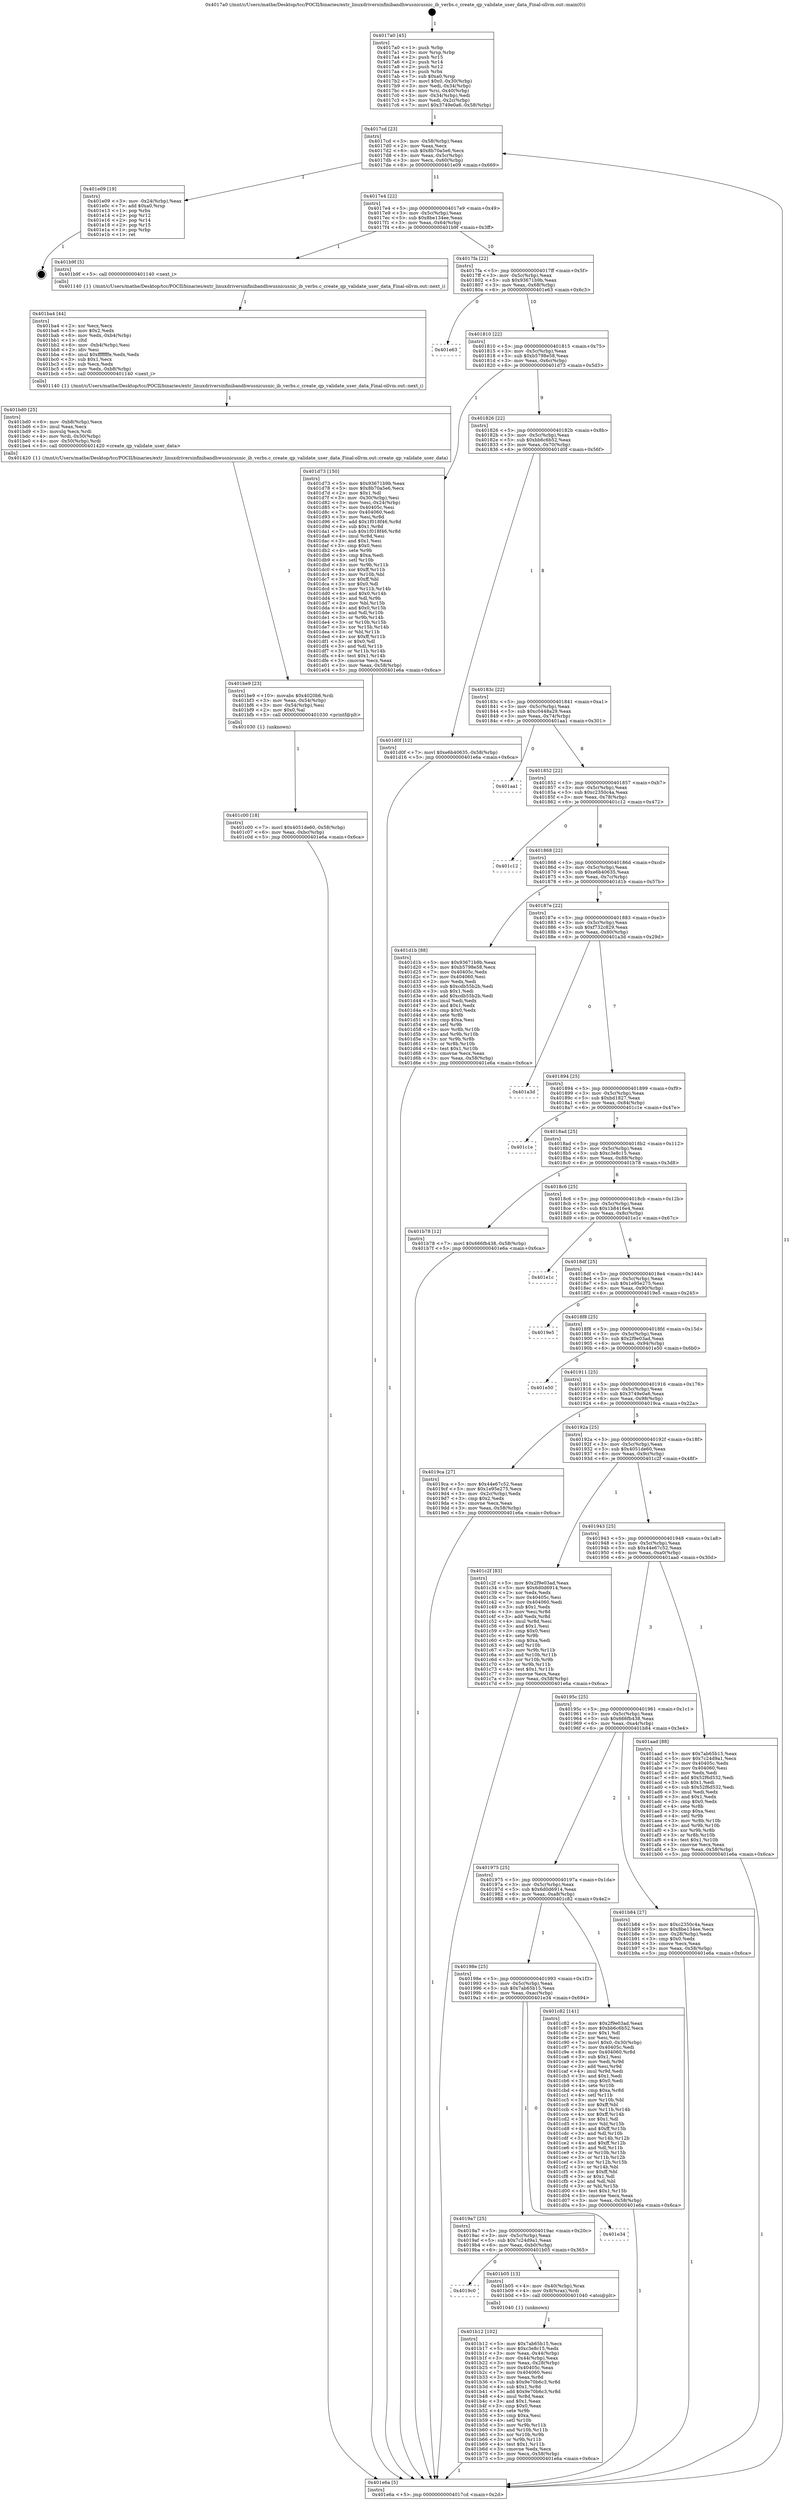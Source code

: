 digraph "0x4017a0" {
  label = "0x4017a0 (/mnt/c/Users/mathe/Desktop/tcc/POCII/binaries/extr_linuxdriversinfinibandhwusnicusnic_ib_verbs.c_create_qp_validate_user_data_Final-ollvm.out::main(0))"
  labelloc = "t"
  node[shape=record]

  Entry [label="",width=0.3,height=0.3,shape=circle,fillcolor=black,style=filled]
  "0x4017cd" [label="{
     0x4017cd [23]\l
     | [instrs]\l
     &nbsp;&nbsp;0x4017cd \<+3\>: mov -0x58(%rbp),%eax\l
     &nbsp;&nbsp;0x4017d0 \<+2\>: mov %eax,%ecx\l
     &nbsp;&nbsp;0x4017d2 \<+6\>: sub $0x8b70a5e6,%ecx\l
     &nbsp;&nbsp;0x4017d8 \<+3\>: mov %eax,-0x5c(%rbp)\l
     &nbsp;&nbsp;0x4017db \<+3\>: mov %ecx,-0x60(%rbp)\l
     &nbsp;&nbsp;0x4017de \<+6\>: je 0000000000401e09 \<main+0x669\>\l
  }"]
  "0x401e09" [label="{
     0x401e09 [19]\l
     | [instrs]\l
     &nbsp;&nbsp;0x401e09 \<+3\>: mov -0x24(%rbp),%eax\l
     &nbsp;&nbsp;0x401e0c \<+7\>: add $0xa0,%rsp\l
     &nbsp;&nbsp;0x401e13 \<+1\>: pop %rbx\l
     &nbsp;&nbsp;0x401e14 \<+2\>: pop %r12\l
     &nbsp;&nbsp;0x401e16 \<+2\>: pop %r14\l
     &nbsp;&nbsp;0x401e18 \<+2\>: pop %r15\l
     &nbsp;&nbsp;0x401e1a \<+1\>: pop %rbp\l
     &nbsp;&nbsp;0x401e1b \<+1\>: ret\l
  }"]
  "0x4017e4" [label="{
     0x4017e4 [22]\l
     | [instrs]\l
     &nbsp;&nbsp;0x4017e4 \<+5\>: jmp 00000000004017e9 \<main+0x49\>\l
     &nbsp;&nbsp;0x4017e9 \<+3\>: mov -0x5c(%rbp),%eax\l
     &nbsp;&nbsp;0x4017ec \<+5\>: sub $0x8be134ee,%eax\l
     &nbsp;&nbsp;0x4017f1 \<+3\>: mov %eax,-0x64(%rbp)\l
     &nbsp;&nbsp;0x4017f4 \<+6\>: je 0000000000401b9f \<main+0x3ff\>\l
  }"]
  Exit [label="",width=0.3,height=0.3,shape=circle,fillcolor=black,style=filled,peripheries=2]
  "0x401b9f" [label="{
     0x401b9f [5]\l
     | [instrs]\l
     &nbsp;&nbsp;0x401b9f \<+5\>: call 0000000000401140 \<next_i\>\l
     | [calls]\l
     &nbsp;&nbsp;0x401140 \{1\} (/mnt/c/Users/mathe/Desktop/tcc/POCII/binaries/extr_linuxdriversinfinibandhwusnicusnic_ib_verbs.c_create_qp_validate_user_data_Final-ollvm.out::next_i)\l
  }"]
  "0x4017fa" [label="{
     0x4017fa [22]\l
     | [instrs]\l
     &nbsp;&nbsp;0x4017fa \<+5\>: jmp 00000000004017ff \<main+0x5f\>\l
     &nbsp;&nbsp;0x4017ff \<+3\>: mov -0x5c(%rbp),%eax\l
     &nbsp;&nbsp;0x401802 \<+5\>: sub $0x93671b9b,%eax\l
     &nbsp;&nbsp;0x401807 \<+3\>: mov %eax,-0x68(%rbp)\l
     &nbsp;&nbsp;0x40180a \<+6\>: je 0000000000401e63 \<main+0x6c3\>\l
  }"]
  "0x401c00" [label="{
     0x401c00 [18]\l
     | [instrs]\l
     &nbsp;&nbsp;0x401c00 \<+7\>: movl $0x4051de60,-0x58(%rbp)\l
     &nbsp;&nbsp;0x401c07 \<+6\>: mov %eax,-0xbc(%rbp)\l
     &nbsp;&nbsp;0x401c0d \<+5\>: jmp 0000000000401e6a \<main+0x6ca\>\l
  }"]
  "0x401e63" [label="{
     0x401e63\l
  }", style=dashed]
  "0x401810" [label="{
     0x401810 [22]\l
     | [instrs]\l
     &nbsp;&nbsp;0x401810 \<+5\>: jmp 0000000000401815 \<main+0x75\>\l
     &nbsp;&nbsp;0x401815 \<+3\>: mov -0x5c(%rbp),%eax\l
     &nbsp;&nbsp;0x401818 \<+5\>: sub $0xb5798e58,%eax\l
     &nbsp;&nbsp;0x40181d \<+3\>: mov %eax,-0x6c(%rbp)\l
     &nbsp;&nbsp;0x401820 \<+6\>: je 0000000000401d73 \<main+0x5d3\>\l
  }"]
  "0x401be9" [label="{
     0x401be9 [23]\l
     | [instrs]\l
     &nbsp;&nbsp;0x401be9 \<+10\>: movabs $0x4020b6,%rdi\l
     &nbsp;&nbsp;0x401bf3 \<+3\>: mov %eax,-0x54(%rbp)\l
     &nbsp;&nbsp;0x401bf6 \<+3\>: mov -0x54(%rbp),%esi\l
     &nbsp;&nbsp;0x401bf9 \<+2\>: mov $0x0,%al\l
     &nbsp;&nbsp;0x401bfb \<+5\>: call 0000000000401030 \<printf@plt\>\l
     | [calls]\l
     &nbsp;&nbsp;0x401030 \{1\} (unknown)\l
  }"]
  "0x401d73" [label="{
     0x401d73 [150]\l
     | [instrs]\l
     &nbsp;&nbsp;0x401d73 \<+5\>: mov $0x93671b9b,%eax\l
     &nbsp;&nbsp;0x401d78 \<+5\>: mov $0x8b70a5e6,%ecx\l
     &nbsp;&nbsp;0x401d7d \<+2\>: mov $0x1,%dl\l
     &nbsp;&nbsp;0x401d7f \<+3\>: mov -0x30(%rbp),%esi\l
     &nbsp;&nbsp;0x401d82 \<+3\>: mov %esi,-0x24(%rbp)\l
     &nbsp;&nbsp;0x401d85 \<+7\>: mov 0x40405c,%esi\l
     &nbsp;&nbsp;0x401d8c \<+7\>: mov 0x404060,%edi\l
     &nbsp;&nbsp;0x401d93 \<+3\>: mov %esi,%r8d\l
     &nbsp;&nbsp;0x401d96 \<+7\>: add $0x1f018f46,%r8d\l
     &nbsp;&nbsp;0x401d9d \<+4\>: sub $0x1,%r8d\l
     &nbsp;&nbsp;0x401da1 \<+7\>: sub $0x1f018f46,%r8d\l
     &nbsp;&nbsp;0x401da8 \<+4\>: imul %r8d,%esi\l
     &nbsp;&nbsp;0x401dac \<+3\>: and $0x1,%esi\l
     &nbsp;&nbsp;0x401daf \<+3\>: cmp $0x0,%esi\l
     &nbsp;&nbsp;0x401db2 \<+4\>: sete %r9b\l
     &nbsp;&nbsp;0x401db6 \<+3\>: cmp $0xa,%edi\l
     &nbsp;&nbsp;0x401db9 \<+4\>: setl %r10b\l
     &nbsp;&nbsp;0x401dbd \<+3\>: mov %r9b,%r11b\l
     &nbsp;&nbsp;0x401dc0 \<+4\>: xor $0xff,%r11b\l
     &nbsp;&nbsp;0x401dc4 \<+3\>: mov %r10b,%bl\l
     &nbsp;&nbsp;0x401dc7 \<+3\>: xor $0xff,%bl\l
     &nbsp;&nbsp;0x401dca \<+3\>: xor $0x0,%dl\l
     &nbsp;&nbsp;0x401dcd \<+3\>: mov %r11b,%r14b\l
     &nbsp;&nbsp;0x401dd0 \<+4\>: and $0x0,%r14b\l
     &nbsp;&nbsp;0x401dd4 \<+3\>: and %dl,%r9b\l
     &nbsp;&nbsp;0x401dd7 \<+3\>: mov %bl,%r15b\l
     &nbsp;&nbsp;0x401dda \<+4\>: and $0x0,%r15b\l
     &nbsp;&nbsp;0x401dde \<+3\>: and %dl,%r10b\l
     &nbsp;&nbsp;0x401de1 \<+3\>: or %r9b,%r14b\l
     &nbsp;&nbsp;0x401de4 \<+3\>: or %r10b,%r15b\l
     &nbsp;&nbsp;0x401de7 \<+3\>: xor %r15b,%r14b\l
     &nbsp;&nbsp;0x401dea \<+3\>: or %bl,%r11b\l
     &nbsp;&nbsp;0x401ded \<+4\>: xor $0xff,%r11b\l
     &nbsp;&nbsp;0x401df1 \<+3\>: or $0x0,%dl\l
     &nbsp;&nbsp;0x401df4 \<+3\>: and %dl,%r11b\l
     &nbsp;&nbsp;0x401df7 \<+3\>: or %r11b,%r14b\l
     &nbsp;&nbsp;0x401dfa \<+4\>: test $0x1,%r14b\l
     &nbsp;&nbsp;0x401dfe \<+3\>: cmovne %ecx,%eax\l
     &nbsp;&nbsp;0x401e01 \<+3\>: mov %eax,-0x58(%rbp)\l
     &nbsp;&nbsp;0x401e04 \<+5\>: jmp 0000000000401e6a \<main+0x6ca\>\l
  }"]
  "0x401826" [label="{
     0x401826 [22]\l
     | [instrs]\l
     &nbsp;&nbsp;0x401826 \<+5\>: jmp 000000000040182b \<main+0x8b\>\l
     &nbsp;&nbsp;0x40182b \<+3\>: mov -0x5c(%rbp),%eax\l
     &nbsp;&nbsp;0x40182e \<+5\>: sub $0xbb6c6b52,%eax\l
     &nbsp;&nbsp;0x401833 \<+3\>: mov %eax,-0x70(%rbp)\l
     &nbsp;&nbsp;0x401836 \<+6\>: je 0000000000401d0f \<main+0x56f\>\l
  }"]
  "0x401bd0" [label="{
     0x401bd0 [25]\l
     | [instrs]\l
     &nbsp;&nbsp;0x401bd0 \<+6\>: mov -0xb8(%rbp),%ecx\l
     &nbsp;&nbsp;0x401bd6 \<+3\>: imul %eax,%ecx\l
     &nbsp;&nbsp;0x401bd9 \<+3\>: movslq %ecx,%rdi\l
     &nbsp;&nbsp;0x401bdc \<+4\>: mov %rdi,-0x50(%rbp)\l
     &nbsp;&nbsp;0x401be0 \<+4\>: mov -0x50(%rbp),%rdi\l
     &nbsp;&nbsp;0x401be4 \<+5\>: call 0000000000401420 \<create_qp_validate_user_data\>\l
     | [calls]\l
     &nbsp;&nbsp;0x401420 \{1\} (/mnt/c/Users/mathe/Desktop/tcc/POCII/binaries/extr_linuxdriversinfinibandhwusnicusnic_ib_verbs.c_create_qp_validate_user_data_Final-ollvm.out::create_qp_validate_user_data)\l
  }"]
  "0x401d0f" [label="{
     0x401d0f [12]\l
     | [instrs]\l
     &nbsp;&nbsp;0x401d0f \<+7\>: movl $0xe6b40635,-0x58(%rbp)\l
     &nbsp;&nbsp;0x401d16 \<+5\>: jmp 0000000000401e6a \<main+0x6ca\>\l
  }"]
  "0x40183c" [label="{
     0x40183c [22]\l
     | [instrs]\l
     &nbsp;&nbsp;0x40183c \<+5\>: jmp 0000000000401841 \<main+0xa1\>\l
     &nbsp;&nbsp;0x401841 \<+3\>: mov -0x5c(%rbp),%eax\l
     &nbsp;&nbsp;0x401844 \<+5\>: sub $0xc0448a29,%eax\l
     &nbsp;&nbsp;0x401849 \<+3\>: mov %eax,-0x74(%rbp)\l
     &nbsp;&nbsp;0x40184c \<+6\>: je 0000000000401aa1 \<main+0x301\>\l
  }"]
  "0x401ba4" [label="{
     0x401ba4 [44]\l
     | [instrs]\l
     &nbsp;&nbsp;0x401ba4 \<+2\>: xor %ecx,%ecx\l
     &nbsp;&nbsp;0x401ba6 \<+5\>: mov $0x2,%edx\l
     &nbsp;&nbsp;0x401bab \<+6\>: mov %edx,-0xb4(%rbp)\l
     &nbsp;&nbsp;0x401bb1 \<+1\>: cltd\l
     &nbsp;&nbsp;0x401bb2 \<+6\>: mov -0xb4(%rbp),%esi\l
     &nbsp;&nbsp;0x401bb8 \<+2\>: idiv %esi\l
     &nbsp;&nbsp;0x401bba \<+6\>: imul $0xfffffffe,%edx,%edx\l
     &nbsp;&nbsp;0x401bc0 \<+3\>: sub $0x1,%ecx\l
     &nbsp;&nbsp;0x401bc3 \<+2\>: sub %ecx,%edx\l
     &nbsp;&nbsp;0x401bc5 \<+6\>: mov %edx,-0xb8(%rbp)\l
     &nbsp;&nbsp;0x401bcb \<+5\>: call 0000000000401140 \<next_i\>\l
     | [calls]\l
     &nbsp;&nbsp;0x401140 \{1\} (/mnt/c/Users/mathe/Desktop/tcc/POCII/binaries/extr_linuxdriversinfinibandhwusnicusnic_ib_verbs.c_create_qp_validate_user_data_Final-ollvm.out::next_i)\l
  }"]
  "0x401aa1" [label="{
     0x401aa1\l
  }", style=dashed]
  "0x401852" [label="{
     0x401852 [22]\l
     | [instrs]\l
     &nbsp;&nbsp;0x401852 \<+5\>: jmp 0000000000401857 \<main+0xb7\>\l
     &nbsp;&nbsp;0x401857 \<+3\>: mov -0x5c(%rbp),%eax\l
     &nbsp;&nbsp;0x40185a \<+5\>: sub $0xc2350c4a,%eax\l
     &nbsp;&nbsp;0x40185f \<+3\>: mov %eax,-0x78(%rbp)\l
     &nbsp;&nbsp;0x401862 \<+6\>: je 0000000000401c12 \<main+0x472\>\l
  }"]
  "0x401b12" [label="{
     0x401b12 [102]\l
     | [instrs]\l
     &nbsp;&nbsp;0x401b12 \<+5\>: mov $0x7ab65b15,%ecx\l
     &nbsp;&nbsp;0x401b17 \<+5\>: mov $0xc3e8c15,%edx\l
     &nbsp;&nbsp;0x401b1c \<+3\>: mov %eax,-0x44(%rbp)\l
     &nbsp;&nbsp;0x401b1f \<+3\>: mov -0x44(%rbp),%eax\l
     &nbsp;&nbsp;0x401b22 \<+3\>: mov %eax,-0x28(%rbp)\l
     &nbsp;&nbsp;0x401b25 \<+7\>: mov 0x40405c,%eax\l
     &nbsp;&nbsp;0x401b2c \<+7\>: mov 0x404060,%esi\l
     &nbsp;&nbsp;0x401b33 \<+3\>: mov %eax,%r8d\l
     &nbsp;&nbsp;0x401b36 \<+7\>: sub $0x9e70b6c3,%r8d\l
     &nbsp;&nbsp;0x401b3d \<+4\>: sub $0x1,%r8d\l
     &nbsp;&nbsp;0x401b41 \<+7\>: add $0x9e70b6c3,%r8d\l
     &nbsp;&nbsp;0x401b48 \<+4\>: imul %r8d,%eax\l
     &nbsp;&nbsp;0x401b4c \<+3\>: and $0x1,%eax\l
     &nbsp;&nbsp;0x401b4f \<+3\>: cmp $0x0,%eax\l
     &nbsp;&nbsp;0x401b52 \<+4\>: sete %r9b\l
     &nbsp;&nbsp;0x401b56 \<+3\>: cmp $0xa,%esi\l
     &nbsp;&nbsp;0x401b59 \<+4\>: setl %r10b\l
     &nbsp;&nbsp;0x401b5d \<+3\>: mov %r9b,%r11b\l
     &nbsp;&nbsp;0x401b60 \<+3\>: and %r10b,%r11b\l
     &nbsp;&nbsp;0x401b63 \<+3\>: xor %r10b,%r9b\l
     &nbsp;&nbsp;0x401b66 \<+3\>: or %r9b,%r11b\l
     &nbsp;&nbsp;0x401b69 \<+4\>: test $0x1,%r11b\l
     &nbsp;&nbsp;0x401b6d \<+3\>: cmovne %edx,%ecx\l
     &nbsp;&nbsp;0x401b70 \<+3\>: mov %ecx,-0x58(%rbp)\l
     &nbsp;&nbsp;0x401b73 \<+5\>: jmp 0000000000401e6a \<main+0x6ca\>\l
  }"]
  "0x401c12" [label="{
     0x401c12\l
  }", style=dashed]
  "0x401868" [label="{
     0x401868 [22]\l
     | [instrs]\l
     &nbsp;&nbsp;0x401868 \<+5\>: jmp 000000000040186d \<main+0xcd\>\l
     &nbsp;&nbsp;0x40186d \<+3\>: mov -0x5c(%rbp),%eax\l
     &nbsp;&nbsp;0x401870 \<+5\>: sub $0xe6b40635,%eax\l
     &nbsp;&nbsp;0x401875 \<+3\>: mov %eax,-0x7c(%rbp)\l
     &nbsp;&nbsp;0x401878 \<+6\>: je 0000000000401d1b \<main+0x57b\>\l
  }"]
  "0x4019c0" [label="{
     0x4019c0\l
  }", style=dashed]
  "0x401d1b" [label="{
     0x401d1b [88]\l
     | [instrs]\l
     &nbsp;&nbsp;0x401d1b \<+5\>: mov $0x93671b9b,%eax\l
     &nbsp;&nbsp;0x401d20 \<+5\>: mov $0xb5798e58,%ecx\l
     &nbsp;&nbsp;0x401d25 \<+7\>: mov 0x40405c,%edx\l
     &nbsp;&nbsp;0x401d2c \<+7\>: mov 0x404060,%esi\l
     &nbsp;&nbsp;0x401d33 \<+2\>: mov %edx,%edi\l
     &nbsp;&nbsp;0x401d35 \<+6\>: sub $0xcdb55b2b,%edi\l
     &nbsp;&nbsp;0x401d3b \<+3\>: sub $0x1,%edi\l
     &nbsp;&nbsp;0x401d3e \<+6\>: add $0xcdb55b2b,%edi\l
     &nbsp;&nbsp;0x401d44 \<+3\>: imul %edi,%edx\l
     &nbsp;&nbsp;0x401d47 \<+3\>: and $0x1,%edx\l
     &nbsp;&nbsp;0x401d4a \<+3\>: cmp $0x0,%edx\l
     &nbsp;&nbsp;0x401d4d \<+4\>: sete %r8b\l
     &nbsp;&nbsp;0x401d51 \<+3\>: cmp $0xa,%esi\l
     &nbsp;&nbsp;0x401d54 \<+4\>: setl %r9b\l
     &nbsp;&nbsp;0x401d58 \<+3\>: mov %r8b,%r10b\l
     &nbsp;&nbsp;0x401d5b \<+3\>: and %r9b,%r10b\l
     &nbsp;&nbsp;0x401d5e \<+3\>: xor %r9b,%r8b\l
     &nbsp;&nbsp;0x401d61 \<+3\>: or %r8b,%r10b\l
     &nbsp;&nbsp;0x401d64 \<+4\>: test $0x1,%r10b\l
     &nbsp;&nbsp;0x401d68 \<+3\>: cmovne %ecx,%eax\l
     &nbsp;&nbsp;0x401d6b \<+3\>: mov %eax,-0x58(%rbp)\l
     &nbsp;&nbsp;0x401d6e \<+5\>: jmp 0000000000401e6a \<main+0x6ca\>\l
  }"]
  "0x40187e" [label="{
     0x40187e [22]\l
     | [instrs]\l
     &nbsp;&nbsp;0x40187e \<+5\>: jmp 0000000000401883 \<main+0xe3\>\l
     &nbsp;&nbsp;0x401883 \<+3\>: mov -0x5c(%rbp),%eax\l
     &nbsp;&nbsp;0x401886 \<+5\>: sub $0xf732c829,%eax\l
     &nbsp;&nbsp;0x40188b \<+3\>: mov %eax,-0x80(%rbp)\l
     &nbsp;&nbsp;0x40188e \<+6\>: je 0000000000401a3d \<main+0x29d\>\l
  }"]
  "0x401b05" [label="{
     0x401b05 [13]\l
     | [instrs]\l
     &nbsp;&nbsp;0x401b05 \<+4\>: mov -0x40(%rbp),%rax\l
     &nbsp;&nbsp;0x401b09 \<+4\>: mov 0x8(%rax),%rdi\l
     &nbsp;&nbsp;0x401b0d \<+5\>: call 0000000000401040 \<atoi@plt\>\l
     | [calls]\l
     &nbsp;&nbsp;0x401040 \{1\} (unknown)\l
  }"]
  "0x401a3d" [label="{
     0x401a3d\l
  }", style=dashed]
  "0x401894" [label="{
     0x401894 [25]\l
     | [instrs]\l
     &nbsp;&nbsp;0x401894 \<+5\>: jmp 0000000000401899 \<main+0xf9\>\l
     &nbsp;&nbsp;0x401899 \<+3\>: mov -0x5c(%rbp),%eax\l
     &nbsp;&nbsp;0x40189c \<+5\>: sub $0xbd1827,%eax\l
     &nbsp;&nbsp;0x4018a1 \<+6\>: mov %eax,-0x84(%rbp)\l
     &nbsp;&nbsp;0x4018a7 \<+6\>: je 0000000000401c1e \<main+0x47e\>\l
  }"]
  "0x4019a7" [label="{
     0x4019a7 [25]\l
     | [instrs]\l
     &nbsp;&nbsp;0x4019a7 \<+5\>: jmp 00000000004019ac \<main+0x20c\>\l
     &nbsp;&nbsp;0x4019ac \<+3\>: mov -0x5c(%rbp),%eax\l
     &nbsp;&nbsp;0x4019af \<+5\>: sub $0x7c24d9a1,%eax\l
     &nbsp;&nbsp;0x4019b4 \<+6\>: mov %eax,-0xb0(%rbp)\l
     &nbsp;&nbsp;0x4019ba \<+6\>: je 0000000000401b05 \<main+0x365\>\l
  }"]
  "0x401c1e" [label="{
     0x401c1e\l
  }", style=dashed]
  "0x4018ad" [label="{
     0x4018ad [25]\l
     | [instrs]\l
     &nbsp;&nbsp;0x4018ad \<+5\>: jmp 00000000004018b2 \<main+0x112\>\l
     &nbsp;&nbsp;0x4018b2 \<+3\>: mov -0x5c(%rbp),%eax\l
     &nbsp;&nbsp;0x4018b5 \<+5\>: sub $0xc3e8c15,%eax\l
     &nbsp;&nbsp;0x4018ba \<+6\>: mov %eax,-0x88(%rbp)\l
     &nbsp;&nbsp;0x4018c0 \<+6\>: je 0000000000401b78 \<main+0x3d8\>\l
  }"]
  "0x401e34" [label="{
     0x401e34\l
  }", style=dashed]
  "0x401b78" [label="{
     0x401b78 [12]\l
     | [instrs]\l
     &nbsp;&nbsp;0x401b78 \<+7\>: movl $0x666fb438,-0x58(%rbp)\l
     &nbsp;&nbsp;0x401b7f \<+5\>: jmp 0000000000401e6a \<main+0x6ca\>\l
  }"]
  "0x4018c6" [label="{
     0x4018c6 [25]\l
     | [instrs]\l
     &nbsp;&nbsp;0x4018c6 \<+5\>: jmp 00000000004018cb \<main+0x12b\>\l
     &nbsp;&nbsp;0x4018cb \<+3\>: mov -0x5c(%rbp),%eax\l
     &nbsp;&nbsp;0x4018ce \<+5\>: sub $0x1b8416e4,%eax\l
     &nbsp;&nbsp;0x4018d3 \<+6\>: mov %eax,-0x8c(%rbp)\l
     &nbsp;&nbsp;0x4018d9 \<+6\>: je 0000000000401e1c \<main+0x67c\>\l
  }"]
  "0x40198e" [label="{
     0x40198e [25]\l
     | [instrs]\l
     &nbsp;&nbsp;0x40198e \<+5\>: jmp 0000000000401993 \<main+0x1f3\>\l
     &nbsp;&nbsp;0x401993 \<+3\>: mov -0x5c(%rbp),%eax\l
     &nbsp;&nbsp;0x401996 \<+5\>: sub $0x7ab65b15,%eax\l
     &nbsp;&nbsp;0x40199b \<+6\>: mov %eax,-0xac(%rbp)\l
     &nbsp;&nbsp;0x4019a1 \<+6\>: je 0000000000401e34 \<main+0x694\>\l
  }"]
  "0x401e1c" [label="{
     0x401e1c\l
  }", style=dashed]
  "0x4018df" [label="{
     0x4018df [25]\l
     | [instrs]\l
     &nbsp;&nbsp;0x4018df \<+5\>: jmp 00000000004018e4 \<main+0x144\>\l
     &nbsp;&nbsp;0x4018e4 \<+3\>: mov -0x5c(%rbp),%eax\l
     &nbsp;&nbsp;0x4018e7 \<+5\>: sub $0x1e95e275,%eax\l
     &nbsp;&nbsp;0x4018ec \<+6\>: mov %eax,-0x90(%rbp)\l
     &nbsp;&nbsp;0x4018f2 \<+6\>: je 00000000004019e5 \<main+0x245\>\l
  }"]
  "0x401c82" [label="{
     0x401c82 [141]\l
     | [instrs]\l
     &nbsp;&nbsp;0x401c82 \<+5\>: mov $0x2f9e03ad,%eax\l
     &nbsp;&nbsp;0x401c87 \<+5\>: mov $0xbb6c6b52,%ecx\l
     &nbsp;&nbsp;0x401c8c \<+2\>: mov $0x1,%dl\l
     &nbsp;&nbsp;0x401c8e \<+2\>: xor %esi,%esi\l
     &nbsp;&nbsp;0x401c90 \<+7\>: movl $0x0,-0x30(%rbp)\l
     &nbsp;&nbsp;0x401c97 \<+7\>: mov 0x40405c,%edi\l
     &nbsp;&nbsp;0x401c9e \<+8\>: mov 0x404060,%r8d\l
     &nbsp;&nbsp;0x401ca6 \<+3\>: sub $0x1,%esi\l
     &nbsp;&nbsp;0x401ca9 \<+3\>: mov %edi,%r9d\l
     &nbsp;&nbsp;0x401cac \<+3\>: add %esi,%r9d\l
     &nbsp;&nbsp;0x401caf \<+4\>: imul %r9d,%edi\l
     &nbsp;&nbsp;0x401cb3 \<+3\>: and $0x1,%edi\l
     &nbsp;&nbsp;0x401cb6 \<+3\>: cmp $0x0,%edi\l
     &nbsp;&nbsp;0x401cb9 \<+4\>: sete %r10b\l
     &nbsp;&nbsp;0x401cbd \<+4\>: cmp $0xa,%r8d\l
     &nbsp;&nbsp;0x401cc1 \<+4\>: setl %r11b\l
     &nbsp;&nbsp;0x401cc5 \<+3\>: mov %r10b,%bl\l
     &nbsp;&nbsp;0x401cc8 \<+3\>: xor $0xff,%bl\l
     &nbsp;&nbsp;0x401ccb \<+3\>: mov %r11b,%r14b\l
     &nbsp;&nbsp;0x401cce \<+4\>: xor $0xff,%r14b\l
     &nbsp;&nbsp;0x401cd2 \<+3\>: xor $0x1,%dl\l
     &nbsp;&nbsp;0x401cd5 \<+3\>: mov %bl,%r15b\l
     &nbsp;&nbsp;0x401cd8 \<+4\>: and $0xff,%r15b\l
     &nbsp;&nbsp;0x401cdc \<+3\>: and %dl,%r10b\l
     &nbsp;&nbsp;0x401cdf \<+3\>: mov %r14b,%r12b\l
     &nbsp;&nbsp;0x401ce2 \<+4\>: and $0xff,%r12b\l
     &nbsp;&nbsp;0x401ce6 \<+3\>: and %dl,%r11b\l
     &nbsp;&nbsp;0x401ce9 \<+3\>: or %r10b,%r15b\l
     &nbsp;&nbsp;0x401cec \<+3\>: or %r11b,%r12b\l
     &nbsp;&nbsp;0x401cef \<+3\>: xor %r12b,%r15b\l
     &nbsp;&nbsp;0x401cf2 \<+3\>: or %r14b,%bl\l
     &nbsp;&nbsp;0x401cf5 \<+3\>: xor $0xff,%bl\l
     &nbsp;&nbsp;0x401cf8 \<+3\>: or $0x1,%dl\l
     &nbsp;&nbsp;0x401cfb \<+2\>: and %dl,%bl\l
     &nbsp;&nbsp;0x401cfd \<+3\>: or %bl,%r15b\l
     &nbsp;&nbsp;0x401d00 \<+4\>: test $0x1,%r15b\l
     &nbsp;&nbsp;0x401d04 \<+3\>: cmovne %ecx,%eax\l
     &nbsp;&nbsp;0x401d07 \<+3\>: mov %eax,-0x58(%rbp)\l
     &nbsp;&nbsp;0x401d0a \<+5\>: jmp 0000000000401e6a \<main+0x6ca\>\l
  }"]
  "0x4019e5" [label="{
     0x4019e5\l
  }", style=dashed]
  "0x4018f8" [label="{
     0x4018f8 [25]\l
     | [instrs]\l
     &nbsp;&nbsp;0x4018f8 \<+5\>: jmp 00000000004018fd \<main+0x15d\>\l
     &nbsp;&nbsp;0x4018fd \<+3\>: mov -0x5c(%rbp),%eax\l
     &nbsp;&nbsp;0x401900 \<+5\>: sub $0x2f9e03ad,%eax\l
     &nbsp;&nbsp;0x401905 \<+6\>: mov %eax,-0x94(%rbp)\l
     &nbsp;&nbsp;0x40190b \<+6\>: je 0000000000401e50 \<main+0x6b0\>\l
  }"]
  "0x401975" [label="{
     0x401975 [25]\l
     | [instrs]\l
     &nbsp;&nbsp;0x401975 \<+5\>: jmp 000000000040197a \<main+0x1da\>\l
     &nbsp;&nbsp;0x40197a \<+3\>: mov -0x5c(%rbp),%eax\l
     &nbsp;&nbsp;0x40197d \<+5\>: sub $0x6d0d6914,%eax\l
     &nbsp;&nbsp;0x401982 \<+6\>: mov %eax,-0xa8(%rbp)\l
     &nbsp;&nbsp;0x401988 \<+6\>: je 0000000000401c82 \<main+0x4e2\>\l
  }"]
  "0x401e50" [label="{
     0x401e50\l
  }", style=dashed]
  "0x401911" [label="{
     0x401911 [25]\l
     | [instrs]\l
     &nbsp;&nbsp;0x401911 \<+5\>: jmp 0000000000401916 \<main+0x176\>\l
     &nbsp;&nbsp;0x401916 \<+3\>: mov -0x5c(%rbp),%eax\l
     &nbsp;&nbsp;0x401919 \<+5\>: sub $0x3749e0a6,%eax\l
     &nbsp;&nbsp;0x40191e \<+6\>: mov %eax,-0x98(%rbp)\l
     &nbsp;&nbsp;0x401924 \<+6\>: je 00000000004019ca \<main+0x22a\>\l
  }"]
  "0x401b84" [label="{
     0x401b84 [27]\l
     | [instrs]\l
     &nbsp;&nbsp;0x401b84 \<+5\>: mov $0xc2350c4a,%eax\l
     &nbsp;&nbsp;0x401b89 \<+5\>: mov $0x8be134ee,%ecx\l
     &nbsp;&nbsp;0x401b8e \<+3\>: mov -0x28(%rbp),%edx\l
     &nbsp;&nbsp;0x401b91 \<+3\>: cmp $0x0,%edx\l
     &nbsp;&nbsp;0x401b94 \<+3\>: cmove %ecx,%eax\l
     &nbsp;&nbsp;0x401b97 \<+3\>: mov %eax,-0x58(%rbp)\l
     &nbsp;&nbsp;0x401b9a \<+5\>: jmp 0000000000401e6a \<main+0x6ca\>\l
  }"]
  "0x4019ca" [label="{
     0x4019ca [27]\l
     | [instrs]\l
     &nbsp;&nbsp;0x4019ca \<+5\>: mov $0x44e67c52,%eax\l
     &nbsp;&nbsp;0x4019cf \<+5\>: mov $0x1e95e275,%ecx\l
     &nbsp;&nbsp;0x4019d4 \<+3\>: mov -0x2c(%rbp),%edx\l
     &nbsp;&nbsp;0x4019d7 \<+3\>: cmp $0x2,%edx\l
     &nbsp;&nbsp;0x4019da \<+3\>: cmovne %ecx,%eax\l
     &nbsp;&nbsp;0x4019dd \<+3\>: mov %eax,-0x58(%rbp)\l
     &nbsp;&nbsp;0x4019e0 \<+5\>: jmp 0000000000401e6a \<main+0x6ca\>\l
  }"]
  "0x40192a" [label="{
     0x40192a [25]\l
     | [instrs]\l
     &nbsp;&nbsp;0x40192a \<+5\>: jmp 000000000040192f \<main+0x18f\>\l
     &nbsp;&nbsp;0x40192f \<+3\>: mov -0x5c(%rbp),%eax\l
     &nbsp;&nbsp;0x401932 \<+5\>: sub $0x4051de60,%eax\l
     &nbsp;&nbsp;0x401937 \<+6\>: mov %eax,-0x9c(%rbp)\l
     &nbsp;&nbsp;0x40193d \<+6\>: je 0000000000401c2f \<main+0x48f\>\l
  }"]
  "0x401e6a" [label="{
     0x401e6a [5]\l
     | [instrs]\l
     &nbsp;&nbsp;0x401e6a \<+5\>: jmp 00000000004017cd \<main+0x2d\>\l
  }"]
  "0x4017a0" [label="{
     0x4017a0 [45]\l
     | [instrs]\l
     &nbsp;&nbsp;0x4017a0 \<+1\>: push %rbp\l
     &nbsp;&nbsp;0x4017a1 \<+3\>: mov %rsp,%rbp\l
     &nbsp;&nbsp;0x4017a4 \<+2\>: push %r15\l
     &nbsp;&nbsp;0x4017a6 \<+2\>: push %r14\l
     &nbsp;&nbsp;0x4017a8 \<+2\>: push %r12\l
     &nbsp;&nbsp;0x4017aa \<+1\>: push %rbx\l
     &nbsp;&nbsp;0x4017ab \<+7\>: sub $0xa0,%rsp\l
     &nbsp;&nbsp;0x4017b2 \<+7\>: movl $0x0,-0x30(%rbp)\l
     &nbsp;&nbsp;0x4017b9 \<+3\>: mov %edi,-0x34(%rbp)\l
     &nbsp;&nbsp;0x4017bc \<+4\>: mov %rsi,-0x40(%rbp)\l
     &nbsp;&nbsp;0x4017c0 \<+3\>: mov -0x34(%rbp),%edi\l
     &nbsp;&nbsp;0x4017c3 \<+3\>: mov %edi,-0x2c(%rbp)\l
     &nbsp;&nbsp;0x4017c6 \<+7\>: movl $0x3749e0a6,-0x58(%rbp)\l
  }"]
  "0x40195c" [label="{
     0x40195c [25]\l
     | [instrs]\l
     &nbsp;&nbsp;0x40195c \<+5\>: jmp 0000000000401961 \<main+0x1c1\>\l
     &nbsp;&nbsp;0x401961 \<+3\>: mov -0x5c(%rbp),%eax\l
     &nbsp;&nbsp;0x401964 \<+5\>: sub $0x666fb438,%eax\l
     &nbsp;&nbsp;0x401969 \<+6\>: mov %eax,-0xa4(%rbp)\l
     &nbsp;&nbsp;0x40196f \<+6\>: je 0000000000401b84 \<main+0x3e4\>\l
  }"]
  "0x401c2f" [label="{
     0x401c2f [83]\l
     | [instrs]\l
     &nbsp;&nbsp;0x401c2f \<+5\>: mov $0x2f9e03ad,%eax\l
     &nbsp;&nbsp;0x401c34 \<+5\>: mov $0x6d0d6914,%ecx\l
     &nbsp;&nbsp;0x401c39 \<+2\>: xor %edx,%edx\l
     &nbsp;&nbsp;0x401c3b \<+7\>: mov 0x40405c,%esi\l
     &nbsp;&nbsp;0x401c42 \<+7\>: mov 0x404060,%edi\l
     &nbsp;&nbsp;0x401c49 \<+3\>: sub $0x1,%edx\l
     &nbsp;&nbsp;0x401c4c \<+3\>: mov %esi,%r8d\l
     &nbsp;&nbsp;0x401c4f \<+3\>: add %edx,%r8d\l
     &nbsp;&nbsp;0x401c52 \<+4\>: imul %r8d,%esi\l
     &nbsp;&nbsp;0x401c56 \<+3\>: and $0x1,%esi\l
     &nbsp;&nbsp;0x401c59 \<+3\>: cmp $0x0,%esi\l
     &nbsp;&nbsp;0x401c5c \<+4\>: sete %r9b\l
     &nbsp;&nbsp;0x401c60 \<+3\>: cmp $0xa,%edi\l
     &nbsp;&nbsp;0x401c63 \<+4\>: setl %r10b\l
     &nbsp;&nbsp;0x401c67 \<+3\>: mov %r9b,%r11b\l
     &nbsp;&nbsp;0x401c6a \<+3\>: and %r10b,%r11b\l
     &nbsp;&nbsp;0x401c6d \<+3\>: xor %r10b,%r9b\l
     &nbsp;&nbsp;0x401c70 \<+3\>: or %r9b,%r11b\l
     &nbsp;&nbsp;0x401c73 \<+4\>: test $0x1,%r11b\l
     &nbsp;&nbsp;0x401c77 \<+3\>: cmovne %ecx,%eax\l
     &nbsp;&nbsp;0x401c7a \<+3\>: mov %eax,-0x58(%rbp)\l
     &nbsp;&nbsp;0x401c7d \<+5\>: jmp 0000000000401e6a \<main+0x6ca\>\l
  }"]
  "0x401943" [label="{
     0x401943 [25]\l
     | [instrs]\l
     &nbsp;&nbsp;0x401943 \<+5\>: jmp 0000000000401948 \<main+0x1a8\>\l
     &nbsp;&nbsp;0x401948 \<+3\>: mov -0x5c(%rbp),%eax\l
     &nbsp;&nbsp;0x40194b \<+5\>: sub $0x44e67c52,%eax\l
     &nbsp;&nbsp;0x401950 \<+6\>: mov %eax,-0xa0(%rbp)\l
     &nbsp;&nbsp;0x401956 \<+6\>: je 0000000000401aad \<main+0x30d\>\l
  }"]
  "0x401aad" [label="{
     0x401aad [88]\l
     | [instrs]\l
     &nbsp;&nbsp;0x401aad \<+5\>: mov $0x7ab65b15,%eax\l
     &nbsp;&nbsp;0x401ab2 \<+5\>: mov $0x7c24d9a1,%ecx\l
     &nbsp;&nbsp;0x401ab7 \<+7\>: mov 0x40405c,%edx\l
     &nbsp;&nbsp;0x401abe \<+7\>: mov 0x404060,%esi\l
     &nbsp;&nbsp;0x401ac5 \<+2\>: mov %edx,%edi\l
     &nbsp;&nbsp;0x401ac7 \<+6\>: add $0x52f6d532,%edi\l
     &nbsp;&nbsp;0x401acd \<+3\>: sub $0x1,%edi\l
     &nbsp;&nbsp;0x401ad0 \<+6\>: sub $0x52f6d532,%edi\l
     &nbsp;&nbsp;0x401ad6 \<+3\>: imul %edi,%edx\l
     &nbsp;&nbsp;0x401ad9 \<+3\>: and $0x1,%edx\l
     &nbsp;&nbsp;0x401adc \<+3\>: cmp $0x0,%edx\l
     &nbsp;&nbsp;0x401adf \<+4\>: sete %r8b\l
     &nbsp;&nbsp;0x401ae3 \<+3\>: cmp $0xa,%esi\l
     &nbsp;&nbsp;0x401ae6 \<+4\>: setl %r9b\l
     &nbsp;&nbsp;0x401aea \<+3\>: mov %r8b,%r10b\l
     &nbsp;&nbsp;0x401aed \<+3\>: and %r9b,%r10b\l
     &nbsp;&nbsp;0x401af0 \<+3\>: xor %r9b,%r8b\l
     &nbsp;&nbsp;0x401af3 \<+3\>: or %r8b,%r10b\l
     &nbsp;&nbsp;0x401af6 \<+4\>: test $0x1,%r10b\l
     &nbsp;&nbsp;0x401afa \<+3\>: cmovne %ecx,%eax\l
     &nbsp;&nbsp;0x401afd \<+3\>: mov %eax,-0x58(%rbp)\l
     &nbsp;&nbsp;0x401b00 \<+5\>: jmp 0000000000401e6a \<main+0x6ca\>\l
  }"]
  Entry -> "0x4017a0" [label=" 1"]
  "0x4017cd" -> "0x401e09" [label=" 1"]
  "0x4017cd" -> "0x4017e4" [label=" 11"]
  "0x401e09" -> Exit [label=" 1"]
  "0x4017e4" -> "0x401b9f" [label=" 1"]
  "0x4017e4" -> "0x4017fa" [label=" 10"]
  "0x401d73" -> "0x401e6a" [label=" 1"]
  "0x4017fa" -> "0x401e63" [label=" 0"]
  "0x4017fa" -> "0x401810" [label=" 10"]
  "0x401d1b" -> "0x401e6a" [label=" 1"]
  "0x401810" -> "0x401d73" [label=" 1"]
  "0x401810" -> "0x401826" [label=" 9"]
  "0x401d0f" -> "0x401e6a" [label=" 1"]
  "0x401826" -> "0x401d0f" [label=" 1"]
  "0x401826" -> "0x40183c" [label=" 8"]
  "0x401c82" -> "0x401e6a" [label=" 1"]
  "0x40183c" -> "0x401aa1" [label=" 0"]
  "0x40183c" -> "0x401852" [label=" 8"]
  "0x401c2f" -> "0x401e6a" [label=" 1"]
  "0x401852" -> "0x401c12" [label=" 0"]
  "0x401852" -> "0x401868" [label=" 8"]
  "0x401c00" -> "0x401e6a" [label=" 1"]
  "0x401868" -> "0x401d1b" [label=" 1"]
  "0x401868" -> "0x40187e" [label=" 7"]
  "0x401be9" -> "0x401c00" [label=" 1"]
  "0x40187e" -> "0x401a3d" [label=" 0"]
  "0x40187e" -> "0x401894" [label=" 7"]
  "0x401bd0" -> "0x401be9" [label=" 1"]
  "0x401894" -> "0x401c1e" [label=" 0"]
  "0x401894" -> "0x4018ad" [label=" 7"]
  "0x401b9f" -> "0x401ba4" [label=" 1"]
  "0x4018ad" -> "0x401b78" [label=" 1"]
  "0x4018ad" -> "0x4018c6" [label=" 6"]
  "0x401b84" -> "0x401e6a" [label=" 1"]
  "0x4018c6" -> "0x401e1c" [label=" 0"]
  "0x4018c6" -> "0x4018df" [label=" 6"]
  "0x401b12" -> "0x401e6a" [label=" 1"]
  "0x4018df" -> "0x4019e5" [label=" 0"]
  "0x4018df" -> "0x4018f8" [label=" 6"]
  "0x401b05" -> "0x401b12" [label=" 1"]
  "0x4018f8" -> "0x401e50" [label=" 0"]
  "0x4018f8" -> "0x401911" [label=" 6"]
  "0x4019a7" -> "0x401b05" [label=" 1"]
  "0x401911" -> "0x4019ca" [label=" 1"]
  "0x401911" -> "0x40192a" [label=" 5"]
  "0x4019ca" -> "0x401e6a" [label=" 1"]
  "0x4017a0" -> "0x4017cd" [label=" 1"]
  "0x401e6a" -> "0x4017cd" [label=" 11"]
  "0x401ba4" -> "0x401bd0" [label=" 1"]
  "0x40192a" -> "0x401c2f" [label=" 1"]
  "0x40192a" -> "0x401943" [label=" 4"]
  "0x40198e" -> "0x401e34" [label=" 0"]
  "0x401943" -> "0x401aad" [label=" 1"]
  "0x401943" -> "0x40195c" [label=" 3"]
  "0x401aad" -> "0x401e6a" [label=" 1"]
  "0x40198e" -> "0x4019a7" [label=" 1"]
  "0x40195c" -> "0x401b84" [label=" 1"]
  "0x40195c" -> "0x401975" [label=" 2"]
  "0x4019a7" -> "0x4019c0" [label=" 0"]
  "0x401975" -> "0x401c82" [label=" 1"]
  "0x401975" -> "0x40198e" [label=" 1"]
  "0x401b78" -> "0x401e6a" [label=" 1"]
}
